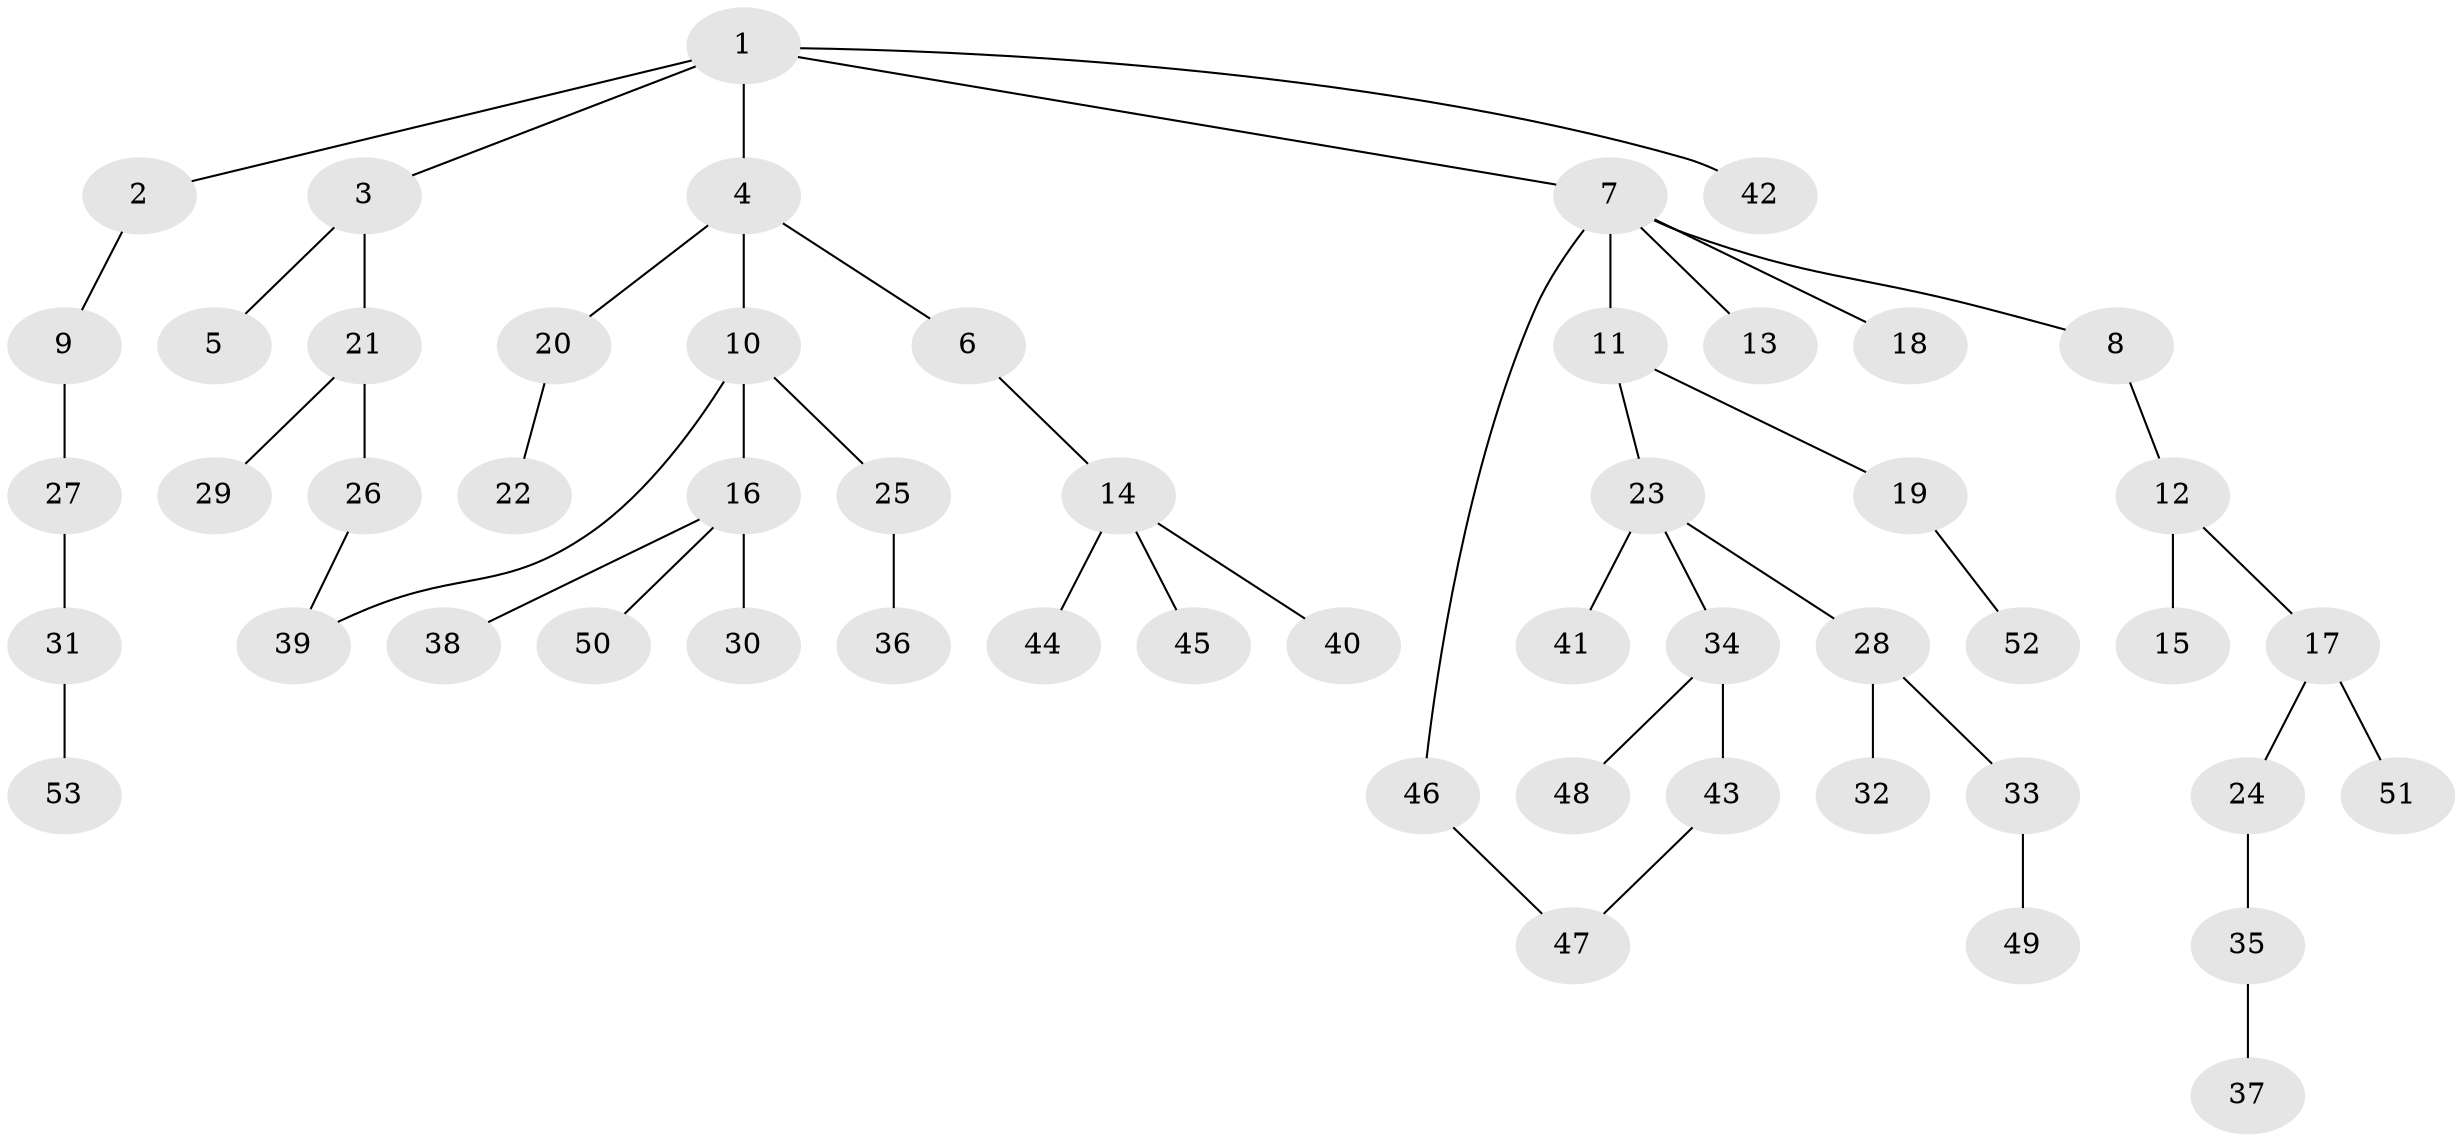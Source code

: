 // Generated by graph-tools (version 1.1) at 2025/34/03/09/25 02:34:15]
// undirected, 53 vertices, 54 edges
graph export_dot {
graph [start="1"]
  node [color=gray90,style=filled];
  1;
  2;
  3;
  4;
  5;
  6;
  7;
  8;
  9;
  10;
  11;
  12;
  13;
  14;
  15;
  16;
  17;
  18;
  19;
  20;
  21;
  22;
  23;
  24;
  25;
  26;
  27;
  28;
  29;
  30;
  31;
  32;
  33;
  34;
  35;
  36;
  37;
  38;
  39;
  40;
  41;
  42;
  43;
  44;
  45;
  46;
  47;
  48;
  49;
  50;
  51;
  52;
  53;
  1 -- 2;
  1 -- 3;
  1 -- 4;
  1 -- 7;
  1 -- 42;
  2 -- 9;
  3 -- 5;
  3 -- 21;
  4 -- 6;
  4 -- 10;
  4 -- 20;
  6 -- 14;
  7 -- 8;
  7 -- 11;
  7 -- 13;
  7 -- 18;
  7 -- 46;
  8 -- 12;
  9 -- 27;
  10 -- 16;
  10 -- 25;
  10 -- 39;
  11 -- 19;
  11 -- 23;
  12 -- 15;
  12 -- 17;
  14 -- 40;
  14 -- 44;
  14 -- 45;
  16 -- 30;
  16 -- 38;
  16 -- 50;
  17 -- 24;
  17 -- 51;
  19 -- 52;
  20 -- 22;
  21 -- 26;
  21 -- 29;
  23 -- 28;
  23 -- 34;
  23 -- 41;
  24 -- 35;
  25 -- 36;
  26 -- 39;
  27 -- 31;
  28 -- 32;
  28 -- 33;
  31 -- 53;
  33 -- 49;
  34 -- 43;
  34 -- 48;
  35 -- 37;
  43 -- 47;
  46 -- 47;
}

